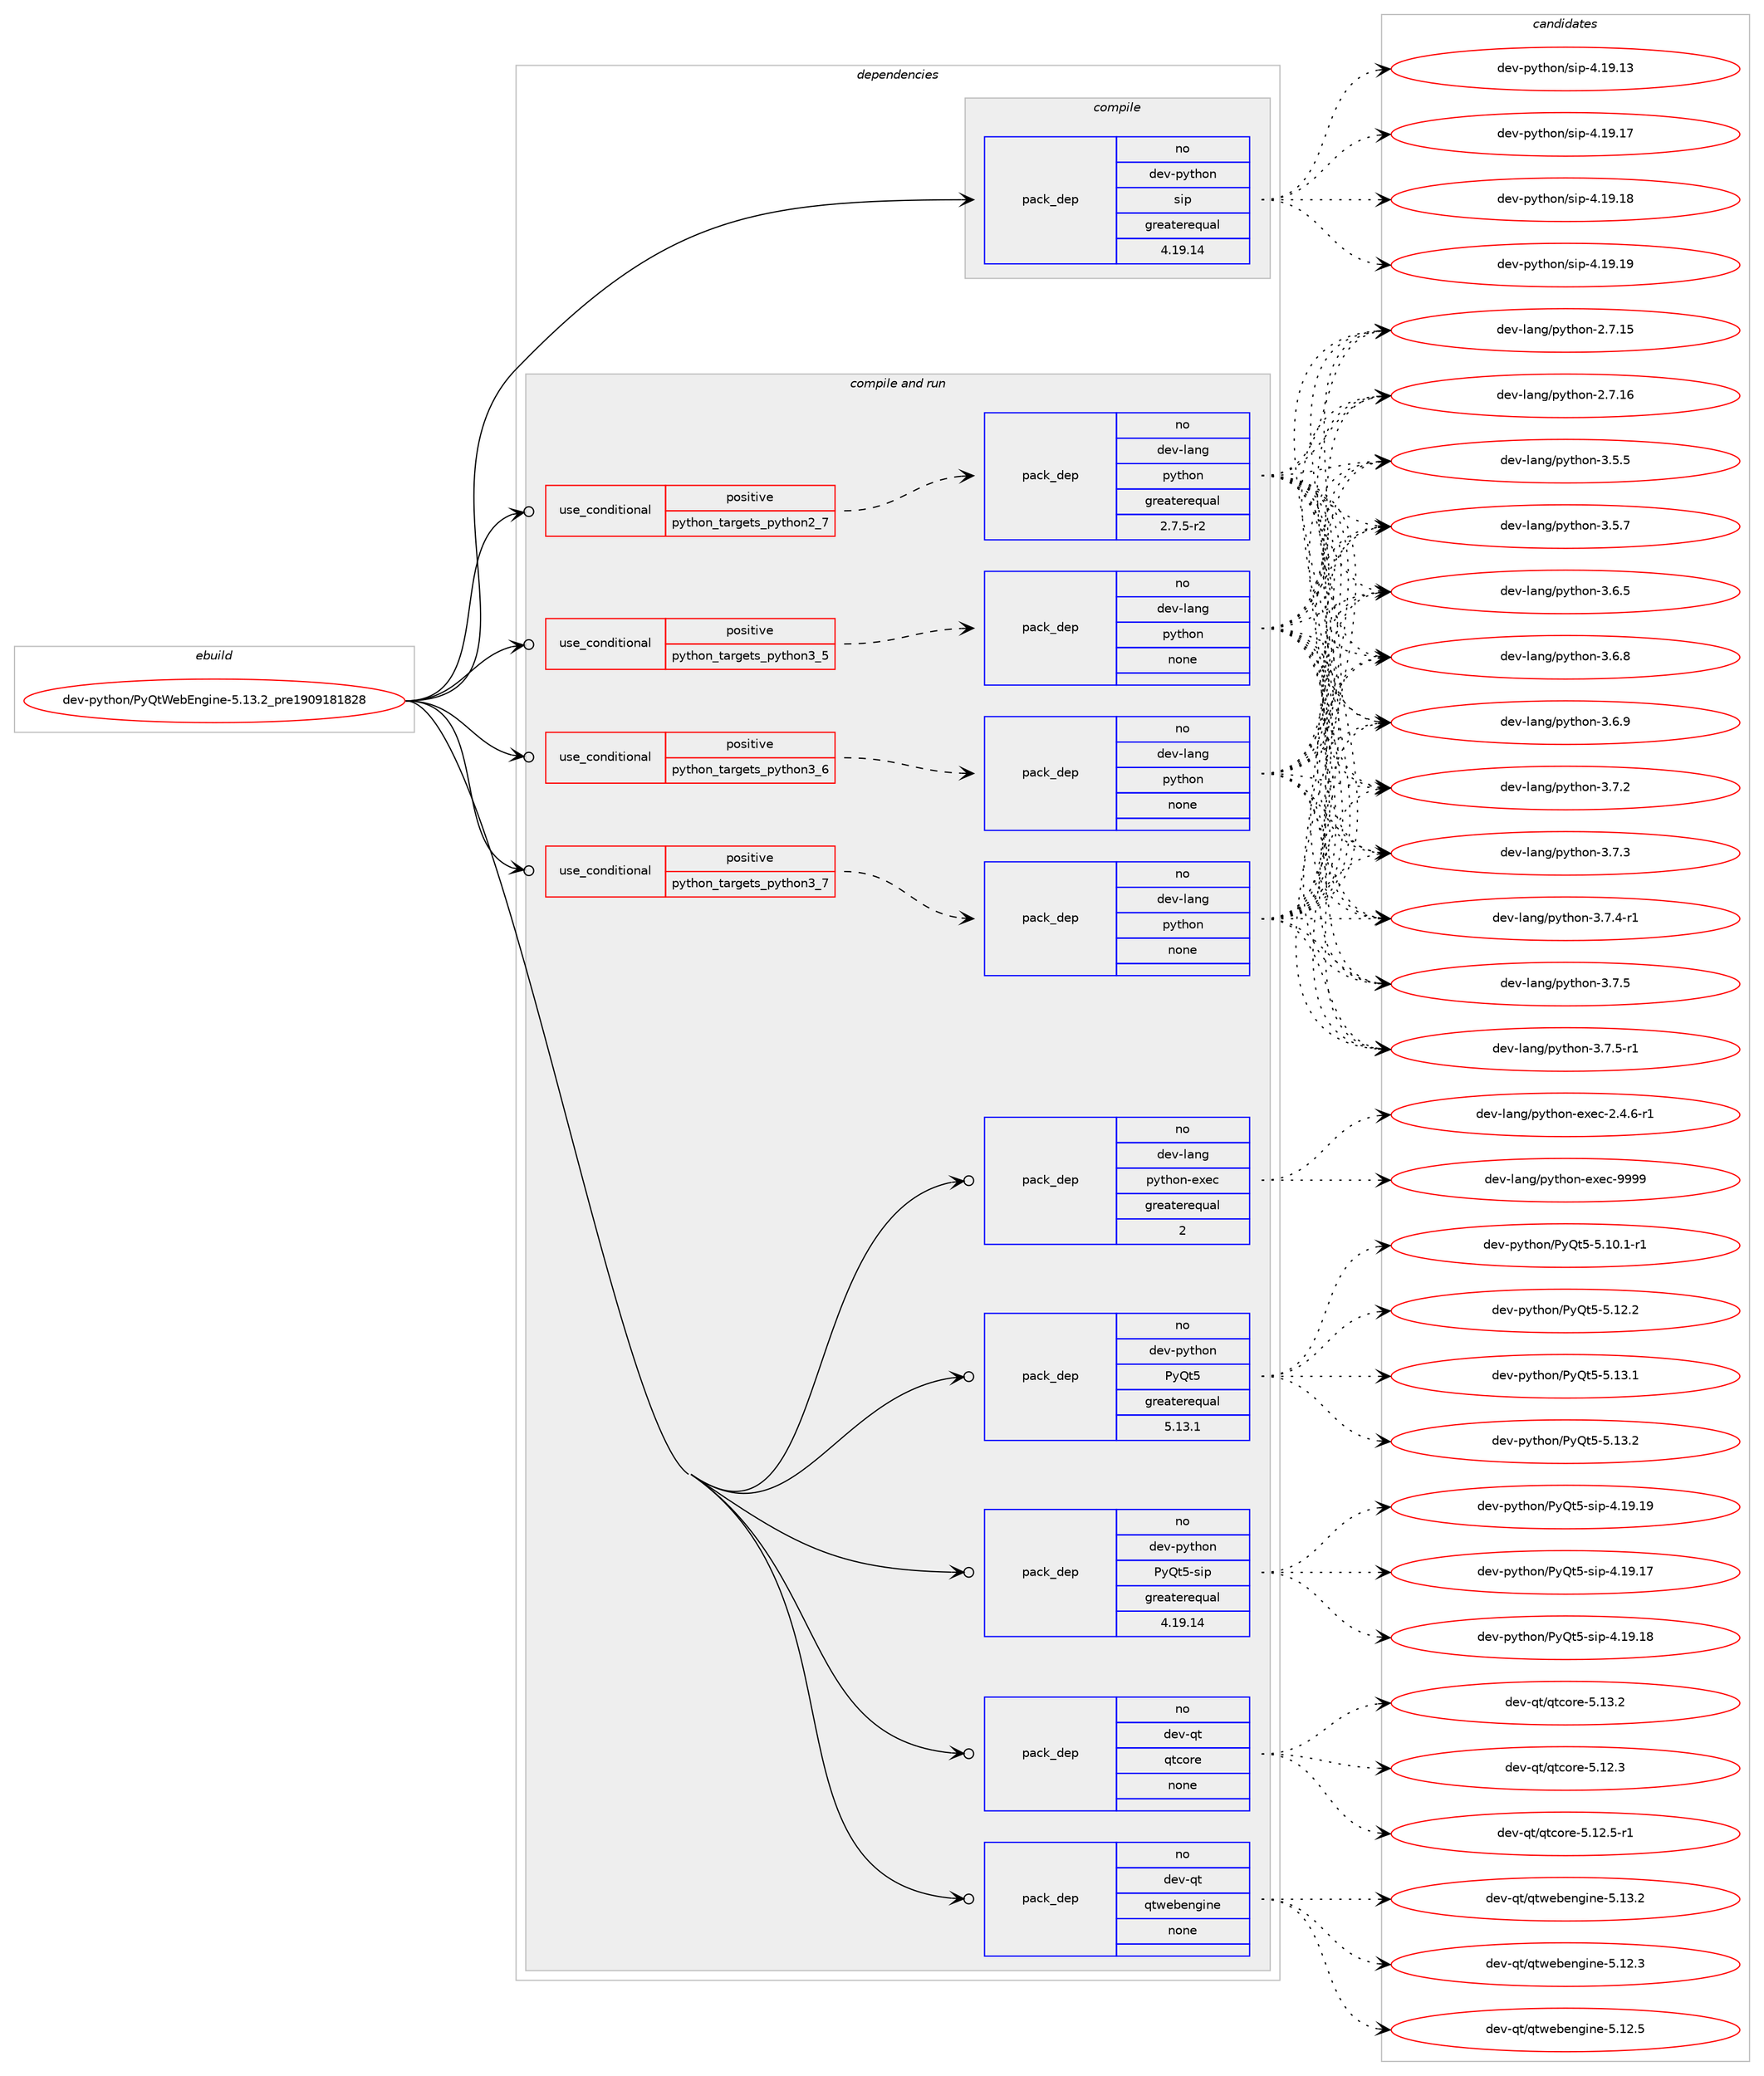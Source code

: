 digraph prolog {

# *************
# Graph options
# *************

newrank=true;
concentrate=true;
compound=true;
graph [rankdir=LR,fontname=Helvetica,fontsize=10,ranksep=1.5];#, ranksep=2.5, nodesep=0.2];
edge  [arrowhead=vee];
node  [fontname=Helvetica,fontsize=10];

# **********
# The ebuild
# **********

subgraph cluster_leftcol {
color=gray;
label=<<i>ebuild</i>>;
id [label="dev-python/PyQtWebEngine-5.13.2_pre1909181828", color=red, width=4, href="../dev-python/PyQtWebEngine-5.13.2_pre1909181828.svg"];
}

# ****************
# The dependencies
# ****************

subgraph cluster_midcol {
color=gray;
label=<<i>dependencies</i>>;
subgraph cluster_compile {
fillcolor="#eeeeee";
style=filled;
label=<<i>compile</i>>;
subgraph pack445545 {
dependency593126 [label=<<TABLE BORDER="0" CELLBORDER="1" CELLSPACING="0" CELLPADDING="4" WIDTH="220"><TR><TD ROWSPAN="6" CELLPADDING="30">pack_dep</TD></TR><TR><TD WIDTH="110">no</TD></TR><TR><TD>dev-python</TD></TR><TR><TD>sip</TD></TR><TR><TD>greaterequal</TD></TR><TR><TD>4.19.14</TD></TR></TABLE>>, shape=none, color=blue];
}
id:e -> dependency593126:w [weight=20,style="solid",arrowhead="vee"];
}
subgraph cluster_compileandrun {
fillcolor="#eeeeee";
style=filled;
label=<<i>compile and run</i>>;
subgraph cond135811 {
dependency593127 [label=<<TABLE BORDER="0" CELLBORDER="1" CELLSPACING="0" CELLPADDING="4"><TR><TD ROWSPAN="3" CELLPADDING="10">use_conditional</TD></TR><TR><TD>positive</TD></TR><TR><TD>python_targets_python2_7</TD></TR></TABLE>>, shape=none, color=red];
subgraph pack445546 {
dependency593128 [label=<<TABLE BORDER="0" CELLBORDER="1" CELLSPACING="0" CELLPADDING="4" WIDTH="220"><TR><TD ROWSPAN="6" CELLPADDING="30">pack_dep</TD></TR><TR><TD WIDTH="110">no</TD></TR><TR><TD>dev-lang</TD></TR><TR><TD>python</TD></TR><TR><TD>greaterequal</TD></TR><TR><TD>2.7.5-r2</TD></TR></TABLE>>, shape=none, color=blue];
}
dependency593127:e -> dependency593128:w [weight=20,style="dashed",arrowhead="vee"];
}
id:e -> dependency593127:w [weight=20,style="solid",arrowhead="odotvee"];
subgraph cond135812 {
dependency593129 [label=<<TABLE BORDER="0" CELLBORDER="1" CELLSPACING="0" CELLPADDING="4"><TR><TD ROWSPAN="3" CELLPADDING="10">use_conditional</TD></TR><TR><TD>positive</TD></TR><TR><TD>python_targets_python3_5</TD></TR></TABLE>>, shape=none, color=red];
subgraph pack445547 {
dependency593130 [label=<<TABLE BORDER="0" CELLBORDER="1" CELLSPACING="0" CELLPADDING="4" WIDTH="220"><TR><TD ROWSPAN="6" CELLPADDING="30">pack_dep</TD></TR><TR><TD WIDTH="110">no</TD></TR><TR><TD>dev-lang</TD></TR><TR><TD>python</TD></TR><TR><TD>none</TD></TR><TR><TD></TD></TR></TABLE>>, shape=none, color=blue];
}
dependency593129:e -> dependency593130:w [weight=20,style="dashed",arrowhead="vee"];
}
id:e -> dependency593129:w [weight=20,style="solid",arrowhead="odotvee"];
subgraph cond135813 {
dependency593131 [label=<<TABLE BORDER="0" CELLBORDER="1" CELLSPACING="0" CELLPADDING="4"><TR><TD ROWSPAN="3" CELLPADDING="10">use_conditional</TD></TR><TR><TD>positive</TD></TR><TR><TD>python_targets_python3_6</TD></TR></TABLE>>, shape=none, color=red];
subgraph pack445548 {
dependency593132 [label=<<TABLE BORDER="0" CELLBORDER="1" CELLSPACING="0" CELLPADDING="4" WIDTH="220"><TR><TD ROWSPAN="6" CELLPADDING="30">pack_dep</TD></TR><TR><TD WIDTH="110">no</TD></TR><TR><TD>dev-lang</TD></TR><TR><TD>python</TD></TR><TR><TD>none</TD></TR><TR><TD></TD></TR></TABLE>>, shape=none, color=blue];
}
dependency593131:e -> dependency593132:w [weight=20,style="dashed",arrowhead="vee"];
}
id:e -> dependency593131:w [weight=20,style="solid",arrowhead="odotvee"];
subgraph cond135814 {
dependency593133 [label=<<TABLE BORDER="0" CELLBORDER="1" CELLSPACING="0" CELLPADDING="4"><TR><TD ROWSPAN="3" CELLPADDING="10">use_conditional</TD></TR><TR><TD>positive</TD></TR><TR><TD>python_targets_python3_7</TD></TR></TABLE>>, shape=none, color=red];
subgraph pack445549 {
dependency593134 [label=<<TABLE BORDER="0" CELLBORDER="1" CELLSPACING="0" CELLPADDING="4" WIDTH="220"><TR><TD ROWSPAN="6" CELLPADDING="30">pack_dep</TD></TR><TR><TD WIDTH="110">no</TD></TR><TR><TD>dev-lang</TD></TR><TR><TD>python</TD></TR><TR><TD>none</TD></TR><TR><TD></TD></TR></TABLE>>, shape=none, color=blue];
}
dependency593133:e -> dependency593134:w [weight=20,style="dashed",arrowhead="vee"];
}
id:e -> dependency593133:w [weight=20,style="solid",arrowhead="odotvee"];
subgraph pack445550 {
dependency593135 [label=<<TABLE BORDER="0" CELLBORDER="1" CELLSPACING="0" CELLPADDING="4" WIDTH="220"><TR><TD ROWSPAN="6" CELLPADDING="30">pack_dep</TD></TR><TR><TD WIDTH="110">no</TD></TR><TR><TD>dev-lang</TD></TR><TR><TD>python-exec</TD></TR><TR><TD>greaterequal</TD></TR><TR><TD>2</TD></TR></TABLE>>, shape=none, color=blue];
}
id:e -> dependency593135:w [weight=20,style="solid",arrowhead="odotvee"];
subgraph pack445551 {
dependency593136 [label=<<TABLE BORDER="0" CELLBORDER="1" CELLSPACING="0" CELLPADDING="4" WIDTH="220"><TR><TD ROWSPAN="6" CELLPADDING="30">pack_dep</TD></TR><TR><TD WIDTH="110">no</TD></TR><TR><TD>dev-python</TD></TR><TR><TD>PyQt5</TD></TR><TR><TD>greaterequal</TD></TR><TR><TD>5.13.1</TD></TR></TABLE>>, shape=none, color=blue];
}
id:e -> dependency593136:w [weight=20,style="solid",arrowhead="odotvee"];
subgraph pack445552 {
dependency593137 [label=<<TABLE BORDER="0" CELLBORDER="1" CELLSPACING="0" CELLPADDING="4" WIDTH="220"><TR><TD ROWSPAN="6" CELLPADDING="30">pack_dep</TD></TR><TR><TD WIDTH="110">no</TD></TR><TR><TD>dev-python</TD></TR><TR><TD>PyQt5-sip</TD></TR><TR><TD>greaterequal</TD></TR><TR><TD>4.19.14</TD></TR></TABLE>>, shape=none, color=blue];
}
id:e -> dependency593137:w [weight=20,style="solid",arrowhead="odotvee"];
subgraph pack445553 {
dependency593138 [label=<<TABLE BORDER="0" CELLBORDER="1" CELLSPACING="0" CELLPADDING="4" WIDTH="220"><TR><TD ROWSPAN="6" CELLPADDING="30">pack_dep</TD></TR><TR><TD WIDTH="110">no</TD></TR><TR><TD>dev-qt</TD></TR><TR><TD>qtcore</TD></TR><TR><TD>none</TD></TR><TR><TD></TD></TR></TABLE>>, shape=none, color=blue];
}
id:e -> dependency593138:w [weight=20,style="solid",arrowhead="odotvee"];
subgraph pack445554 {
dependency593139 [label=<<TABLE BORDER="0" CELLBORDER="1" CELLSPACING="0" CELLPADDING="4" WIDTH="220"><TR><TD ROWSPAN="6" CELLPADDING="30">pack_dep</TD></TR><TR><TD WIDTH="110">no</TD></TR><TR><TD>dev-qt</TD></TR><TR><TD>qtwebengine</TD></TR><TR><TD>none</TD></TR><TR><TD></TD></TR></TABLE>>, shape=none, color=blue];
}
id:e -> dependency593139:w [weight=20,style="solid",arrowhead="odotvee"];
}
subgraph cluster_run {
fillcolor="#eeeeee";
style=filled;
label=<<i>run</i>>;
}
}

# **************
# The candidates
# **************

subgraph cluster_choices {
rank=same;
color=gray;
label=<<i>candidates</i>>;

subgraph choice445545 {
color=black;
nodesep=1;
choice10010111845112121116104111110471151051124552464957464951 [label="dev-python/sip-4.19.13", color=red, width=4,href="../dev-python/sip-4.19.13.svg"];
choice10010111845112121116104111110471151051124552464957464955 [label="dev-python/sip-4.19.17", color=red, width=4,href="../dev-python/sip-4.19.17.svg"];
choice10010111845112121116104111110471151051124552464957464956 [label="dev-python/sip-4.19.18", color=red, width=4,href="../dev-python/sip-4.19.18.svg"];
choice10010111845112121116104111110471151051124552464957464957 [label="dev-python/sip-4.19.19", color=red, width=4,href="../dev-python/sip-4.19.19.svg"];
dependency593126:e -> choice10010111845112121116104111110471151051124552464957464951:w [style=dotted,weight="100"];
dependency593126:e -> choice10010111845112121116104111110471151051124552464957464955:w [style=dotted,weight="100"];
dependency593126:e -> choice10010111845112121116104111110471151051124552464957464956:w [style=dotted,weight="100"];
dependency593126:e -> choice10010111845112121116104111110471151051124552464957464957:w [style=dotted,weight="100"];
}
subgraph choice445546 {
color=black;
nodesep=1;
choice10010111845108971101034711212111610411111045504655464953 [label="dev-lang/python-2.7.15", color=red, width=4,href="../dev-lang/python-2.7.15.svg"];
choice10010111845108971101034711212111610411111045504655464954 [label="dev-lang/python-2.7.16", color=red, width=4,href="../dev-lang/python-2.7.16.svg"];
choice100101118451089711010347112121116104111110455146534653 [label="dev-lang/python-3.5.5", color=red, width=4,href="../dev-lang/python-3.5.5.svg"];
choice100101118451089711010347112121116104111110455146534655 [label="dev-lang/python-3.5.7", color=red, width=4,href="../dev-lang/python-3.5.7.svg"];
choice100101118451089711010347112121116104111110455146544653 [label="dev-lang/python-3.6.5", color=red, width=4,href="../dev-lang/python-3.6.5.svg"];
choice100101118451089711010347112121116104111110455146544656 [label="dev-lang/python-3.6.8", color=red, width=4,href="../dev-lang/python-3.6.8.svg"];
choice100101118451089711010347112121116104111110455146544657 [label="dev-lang/python-3.6.9", color=red, width=4,href="../dev-lang/python-3.6.9.svg"];
choice100101118451089711010347112121116104111110455146554650 [label="dev-lang/python-3.7.2", color=red, width=4,href="../dev-lang/python-3.7.2.svg"];
choice100101118451089711010347112121116104111110455146554651 [label="dev-lang/python-3.7.3", color=red, width=4,href="../dev-lang/python-3.7.3.svg"];
choice1001011184510897110103471121211161041111104551465546524511449 [label="dev-lang/python-3.7.4-r1", color=red, width=4,href="../dev-lang/python-3.7.4-r1.svg"];
choice100101118451089711010347112121116104111110455146554653 [label="dev-lang/python-3.7.5", color=red, width=4,href="../dev-lang/python-3.7.5.svg"];
choice1001011184510897110103471121211161041111104551465546534511449 [label="dev-lang/python-3.7.5-r1", color=red, width=4,href="../dev-lang/python-3.7.5-r1.svg"];
dependency593128:e -> choice10010111845108971101034711212111610411111045504655464953:w [style=dotted,weight="100"];
dependency593128:e -> choice10010111845108971101034711212111610411111045504655464954:w [style=dotted,weight="100"];
dependency593128:e -> choice100101118451089711010347112121116104111110455146534653:w [style=dotted,weight="100"];
dependency593128:e -> choice100101118451089711010347112121116104111110455146534655:w [style=dotted,weight="100"];
dependency593128:e -> choice100101118451089711010347112121116104111110455146544653:w [style=dotted,weight="100"];
dependency593128:e -> choice100101118451089711010347112121116104111110455146544656:w [style=dotted,weight="100"];
dependency593128:e -> choice100101118451089711010347112121116104111110455146544657:w [style=dotted,weight="100"];
dependency593128:e -> choice100101118451089711010347112121116104111110455146554650:w [style=dotted,weight="100"];
dependency593128:e -> choice100101118451089711010347112121116104111110455146554651:w [style=dotted,weight="100"];
dependency593128:e -> choice1001011184510897110103471121211161041111104551465546524511449:w [style=dotted,weight="100"];
dependency593128:e -> choice100101118451089711010347112121116104111110455146554653:w [style=dotted,weight="100"];
dependency593128:e -> choice1001011184510897110103471121211161041111104551465546534511449:w [style=dotted,weight="100"];
}
subgraph choice445547 {
color=black;
nodesep=1;
choice10010111845108971101034711212111610411111045504655464953 [label="dev-lang/python-2.7.15", color=red, width=4,href="../dev-lang/python-2.7.15.svg"];
choice10010111845108971101034711212111610411111045504655464954 [label="dev-lang/python-2.7.16", color=red, width=4,href="../dev-lang/python-2.7.16.svg"];
choice100101118451089711010347112121116104111110455146534653 [label="dev-lang/python-3.5.5", color=red, width=4,href="../dev-lang/python-3.5.5.svg"];
choice100101118451089711010347112121116104111110455146534655 [label="dev-lang/python-3.5.7", color=red, width=4,href="../dev-lang/python-3.5.7.svg"];
choice100101118451089711010347112121116104111110455146544653 [label="dev-lang/python-3.6.5", color=red, width=4,href="../dev-lang/python-3.6.5.svg"];
choice100101118451089711010347112121116104111110455146544656 [label="dev-lang/python-3.6.8", color=red, width=4,href="../dev-lang/python-3.6.8.svg"];
choice100101118451089711010347112121116104111110455146544657 [label="dev-lang/python-3.6.9", color=red, width=4,href="../dev-lang/python-3.6.9.svg"];
choice100101118451089711010347112121116104111110455146554650 [label="dev-lang/python-3.7.2", color=red, width=4,href="../dev-lang/python-3.7.2.svg"];
choice100101118451089711010347112121116104111110455146554651 [label="dev-lang/python-3.7.3", color=red, width=4,href="../dev-lang/python-3.7.3.svg"];
choice1001011184510897110103471121211161041111104551465546524511449 [label="dev-lang/python-3.7.4-r1", color=red, width=4,href="../dev-lang/python-3.7.4-r1.svg"];
choice100101118451089711010347112121116104111110455146554653 [label="dev-lang/python-3.7.5", color=red, width=4,href="../dev-lang/python-3.7.5.svg"];
choice1001011184510897110103471121211161041111104551465546534511449 [label="dev-lang/python-3.7.5-r1", color=red, width=4,href="../dev-lang/python-3.7.5-r1.svg"];
dependency593130:e -> choice10010111845108971101034711212111610411111045504655464953:w [style=dotted,weight="100"];
dependency593130:e -> choice10010111845108971101034711212111610411111045504655464954:w [style=dotted,weight="100"];
dependency593130:e -> choice100101118451089711010347112121116104111110455146534653:w [style=dotted,weight="100"];
dependency593130:e -> choice100101118451089711010347112121116104111110455146534655:w [style=dotted,weight="100"];
dependency593130:e -> choice100101118451089711010347112121116104111110455146544653:w [style=dotted,weight="100"];
dependency593130:e -> choice100101118451089711010347112121116104111110455146544656:w [style=dotted,weight="100"];
dependency593130:e -> choice100101118451089711010347112121116104111110455146544657:w [style=dotted,weight="100"];
dependency593130:e -> choice100101118451089711010347112121116104111110455146554650:w [style=dotted,weight="100"];
dependency593130:e -> choice100101118451089711010347112121116104111110455146554651:w [style=dotted,weight="100"];
dependency593130:e -> choice1001011184510897110103471121211161041111104551465546524511449:w [style=dotted,weight="100"];
dependency593130:e -> choice100101118451089711010347112121116104111110455146554653:w [style=dotted,weight="100"];
dependency593130:e -> choice1001011184510897110103471121211161041111104551465546534511449:w [style=dotted,weight="100"];
}
subgraph choice445548 {
color=black;
nodesep=1;
choice10010111845108971101034711212111610411111045504655464953 [label="dev-lang/python-2.7.15", color=red, width=4,href="../dev-lang/python-2.7.15.svg"];
choice10010111845108971101034711212111610411111045504655464954 [label="dev-lang/python-2.7.16", color=red, width=4,href="../dev-lang/python-2.7.16.svg"];
choice100101118451089711010347112121116104111110455146534653 [label="dev-lang/python-3.5.5", color=red, width=4,href="../dev-lang/python-3.5.5.svg"];
choice100101118451089711010347112121116104111110455146534655 [label="dev-lang/python-3.5.7", color=red, width=4,href="../dev-lang/python-3.5.7.svg"];
choice100101118451089711010347112121116104111110455146544653 [label="dev-lang/python-3.6.5", color=red, width=4,href="../dev-lang/python-3.6.5.svg"];
choice100101118451089711010347112121116104111110455146544656 [label="dev-lang/python-3.6.8", color=red, width=4,href="../dev-lang/python-3.6.8.svg"];
choice100101118451089711010347112121116104111110455146544657 [label="dev-lang/python-3.6.9", color=red, width=4,href="../dev-lang/python-3.6.9.svg"];
choice100101118451089711010347112121116104111110455146554650 [label="dev-lang/python-3.7.2", color=red, width=4,href="../dev-lang/python-3.7.2.svg"];
choice100101118451089711010347112121116104111110455146554651 [label="dev-lang/python-3.7.3", color=red, width=4,href="../dev-lang/python-3.7.3.svg"];
choice1001011184510897110103471121211161041111104551465546524511449 [label="dev-lang/python-3.7.4-r1", color=red, width=4,href="../dev-lang/python-3.7.4-r1.svg"];
choice100101118451089711010347112121116104111110455146554653 [label="dev-lang/python-3.7.5", color=red, width=4,href="../dev-lang/python-3.7.5.svg"];
choice1001011184510897110103471121211161041111104551465546534511449 [label="dev-lang/python-3.7.5-r1", color=red, width=4,href="../dev-lang/python-3.7.5-r1.svg"];
dependency593132:e -> choice10010111845108971101034711212111610411111045504655464953:w [style=dotted,weight="100"];
dependency593132:e -> choice10010111845108971101034711212111610411111045504655464954:w [style=dotted,weight="100"];
dependency593132:e -> choice100101118451089711010347112121116104111110455146534653:w [style=dotted,weight="100"];
dependency593132:e -> choice100101118451089711010347112121116104111110455146534655:w [style=dotted,weight="100"];
dependency593132:e -> choice100101118451089711010347112121116104111110455146544653:w [style=dotted,weight="100"];
dependency593132:e -> choice100101118451089711010347112121116104111110455146544656:w [style=dotted,weight="100"];
dependency593132:e -> choice100101118451089711010347112121116104111110455146544657:w [style=dotted,weight="100"];
dependency593132:e -> choice100101118451089711010347112121116104111110455146554650:w [style=dotted,weight="100"];
dependency593132:e -> choice100101118451089711010347112121116104111110455146554651:w [style=dotted,weight="100"];
dependency593132:e -> choice1001011184510897110103471121211161041111104551465546524511449:w [style=dotted,weight="100"];
dependency593132:e -> choice100101118451089711010347112121116104111110455146554653:w [style=dotted,weight="100"];
dependency593132:e -> choice1001011184510897110103471121211161041111104551465546534511449:w [style=dotted,weight="100"];
}
subgraph choice445549 {
color=black;
nodesep=1;
choice10010111845108971101034711212111610411111045504655464953 [label="dev-lang/python-2.7.15", color=red, width=4,href="../dev-lang/python-2.7.15.svg"];
choice10010111845108971101034711212111610411111045504655464954 [label="dev-lang/python-2.7.16", color=red, width=4,href="../dev-lang/python-2.7.16.svg"];
choice100101118451089711010347112121116104111110455146534653 [label="dev-lang/python-3.5.5", color=red, width=4,href="../dev-lang/python-3.5.5.svg"];
choice100101118451089711010347112121116104111110455146534655 [label="dev-lang/python-3.5.7", color=red, width=4,href="../dev-lang/python-3.5.7.svg"];
choice100101118451089711010347112121116104111110455146544653 [label="dev-lang/python-3.6.5", color=red, width=4,href="../dev-lang/python-3.6.5.svg"];
choice100101118451089711010347112121116104111110455146544656 [label="dev-lang/python-3.6.8", color=red, width=4,href="../dev-lang/python-3.6.8.svg"];
choice100101118451089711010347112121116104111110455146544657 [label="dev-lang/python-3.6.9", color=red, width=4,href="../dev-lang/python-3.6.9.svg"];
choice100101118451089711010347112121116104111110455146554650 [label="dev-lang/python-3.7.2", color=red, width=4,href="../dev-lang/python-3.7.2.svg"];
choice100101118451089711010347112121116104111110455146554651 [label="dev-lang/python-3.7.3", color=red, width=4,href="../dev-lang/python-3.7.3.svg"];
choice1001011184510897110103471121211161041111104551465546524511449 [label="dev-lang/python-3.7.4-r1", color=red, width=4,href="../dev-lang/python-3.7.4-r1.svg"];
choice100101118451089711010347112121116104111110455146554653 [label="dev-lang/python-3.7.5", color=red, width=4,href="../dev-lang/python-3.7.5.svg"];
choice1001011184510897110103471121211161041111104551465546534511449 [label="dev-lang/python-3.7.5-r1", color=red, width=4,href="../dev-lang/python-3.7.5-r1.svg"];
dependency593134:e -> choice10010111845108971101034711212111610411111045504655464953:w [style=dotted,weight="100"];
dependency593134:e -> choice10010111845108971101034711212111610411111045504655464954:w [style=dotted,weight="100"];
dependency593134:e -> choice100101118451089711010347112121116104111110455146534653:w [style=dotted,weight="100"];
dependency593134:e -> choice100101118451089711010347112121116104111110455146534655:w [style=dotted,weight="100"];
dependency593134:e -> choice100101118451089711010347112121116104111110455146544653:w [style=dotted,weight="100"];
dependency593134:e -> choice100101118451089711010347112121116104111110455146544656:w [style=dotted,weight="100"];
dependency593134:e -> choice100101118451089711010347112121116104111110455146544657:w [style=dotted,weight="100"];
dependency593134:e -> choice100101118451089711010347112121116104111110455146554650:w [style=dotted,weight="100"];
dependency593134:e -> choice100101118451089711010347112121116104111110455146554651:w [style=dotted,weight="100"];
dependency593134:e -> choice1001011184510897110103471121211161041111104551465546524511449:w [style=dotted,weight="100"];
dependency593134:e -> choice100101118451089711010347112121116104111110455146554653:w [style=dotted,weight="100"];
dependency593134:e -> choice1001011184510897110103471121211161041111104551465546534511449:w [style=dotted,weight="100"];
}
subgraph choice445550 {
color=black;
nodesep=1;
choice10010111845108971101034711212111610411111045101120101994550465246544511449 [label="dev-lang/python-exec-2.4.6-r1", color=red, width=4,href="../dev-lang/python-exec-2.4.6-r1.svg"];
choice10010111845108971101034711212111610411111045101120101994557575757 [label="dev-lang/python-exec-9999", color=red, width=4,href="../dev-lang/python-exec-9999.svg"];
dependency593135:e -> choice10010111845108971101034711212111610411111045101120101994550465246544511449:w [style=dotted,weight="100"];
dependency593135:e -> choice10010111845108971101034711212111610411111045101120101994557575757:w [style=dotted,weight="100"];
}
subgraph choice445551 {
color=black;
nodesep=1;
choice1001011184511212111610411111047801218111653455346494846494511449 [label="dev-python/PyQt5-5.10.1-r1", color=red, width=4,href="../dev-python/PyQt5-5.10.1-r1.svg"];
choice100101118451121211161041111104780121811165345534649504650 [label="dev-python/PyQt5-5.12.2", color=red, width=4,href="../dev-python/PyQt5-5.12.2.svg"];
choice100101118451121211161041111104780121811165345534649514649 [label="dev-python/PyQt5-5.13.1", color=red, width=4,href="../dev-python/PyQt5-5.13.1.svg"];
choice100101118451121211161041111104780121811165345534649514650 [label="dev-python/PyQt5-5.13.2", color=red, width=4,href="../dev-python/PyQt5-5.13.2.svg"];
dependency593136:e -> choice1001011184511212111610411111047801218111653455346494846494511449:w [style=dotted,weight="100"];
dependency593136:e -> choice100101118451121211161041111104780121811165345534649504650:w [style=dotted,weight="100"];
dependency593136:e -> choice100101118451121211161041111104780121811165345534649514649:w [style=dotted,weight="100"];
dependency593136:e -> choice100101118451121211161041111104780121811165345534649514650:w [style=dotted,weight="100"];
}
subgraph choice445552 {
color=black;
nodesep=1;
choice1001011184511212111610411111047801218111653451151051124552464957464955 [label="dev-python/PyQt5-sip-4.19.17", color=red, width=4,href="../dev-python/PyQt5-sip-4.19.17.svg"];
choice1001011184511212111610411111047801218111653451151051124552464957464956 [label="dev-python/PyQt5-sip-4.19.18", color=red, width=4,href="../dev-python/PyQt5-sip-4.19.18.svg"];
choice1001011184511212111610411111047801218111653451151051124552464957464957 [label="dev-python/PyQt5-sip-4.19.19", color=red, width=4,href="../dev-python/PyQt5-sip-4.19.19.svg"];
dependency593137:e -> choice1001011184511212111610411111047801218111653451151051124552464957464955:w [style=dotted,weight="100"];
dependency593137:e -> choice1001011184511212111610411111047801218111653451151051124552464957464956:w [style=dotted,weight="100"];
dependency593137:e -> choice1001011184511212111610411111047801218111653451151051124552464957464957:w [style=dotted,weight="100"];
}
subgraph choice445553 {
color=black;
nodesep=1;
choice10010111845113116471131169911111410145534649504651 [label="dev-qt/qtcore-5.12.3", color=red, width=4,href="../dev-qt/qtcore-5.12.3.svg"];
choice100101118451131164711311699111114101455346495046534511449 [label="dev-qt/qtcore-5.12.5-r1", color=red, width=4,href="../dev-qt/qtcore-5.12.5-r1.svg"];
choice10010111845113116471131169911111410145534649514650 [label="dev-qt/qtcore-5.13.2", color=red, width=4,href="../dev-qt/qtcore-5.13.2.svg"];
dependency593138:e -> choice10010111845113116471131169911111410145534649504651:w [style=dotted,weight="100"];
dependency593138:e -> choice100101118451131164711311699111114101455346495046534511449:w [style=dotted,weight="100"];
dependency593138:e -> choice10010111845113116471131169911111410145534649514650:w [style=dotted,weight="100"];
}
subgraph choice445554 {
color=black;
nodesep=1;
choice10010111845113116471131161191019810111010310511010145534649504651 [label="dev-qt/qtwebengine-5.12.3", color=red, width=4,href="../dev-qt/qtwebengine-5.12.3.svg"];
choice10010111845113116471131161191019810111010310511010145534649504653 [label="dev-qt/qtwebengine-5.12.5", color=red, width=4,href="../dev-qt/qtwebengine-5.12.5.svg"];
choice10010111845113116471131161191019810111010310511010145534649514650 [label="dev-qt/qtwebengine-5.13.2", color=red, width=4,href="../dev-qt/qtwebengine-5.13.2.svg"];
dependency593139:e -> choice10010111845113116471131161191019810111010310511010145534649504651:w [style=dotted,weight="100"];
dependency593139:e -> choice10010111845113116471131161191019810111010310511010145534649504653:w [style=dotted,weight="100"];
dependency593139:e -> choice10010111845113116471131161191019810111010310511010145534649514650:w [style=dotted,weight="100"];
}
}

}
